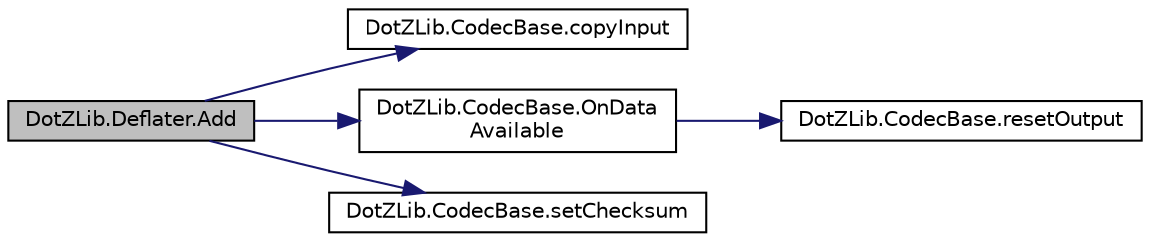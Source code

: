 digraph "DotZLib.Deflater.Add"
{
  edge [fontname="Helvetica",fontsize="10",labelfontname="Helvetica",labelfontsize="10"];
  node [fontname="Helvetica",fontsize="10",shape=record];
  rankdir="LR";
  Node1 [label="DotZLib.Deflater.Add",height=0.2,width=0.4,color="black", fillcolor="grey75", style="filled", fontcolor="black"];
  Node1 -> Node2 [color="midnightblue",fontsize="10",style="solid",fontname="Helvetica"];
  Node2 [label="DotZLib.CodecBase.copyInput",height=0.2,width=0.4,color="black", fillcolor="white", style="filled",URL="$class_dot_z_lib_1_1_codec_base.html#a8c827f091195356490e7f8b69e0546a7",tooltip="Copies a number of bytes to the internal codec buffer - ready for proccesing "];
  Node1 -> Node3 [color="midnightblue",fontsize="10",style="solid",fontname="Helvetica"];
  Node3 [label="DotZLib.CodecBase.OnData\lAvailable",height=0.2,width=0.4,color="black", fillcolor="white", style="filled",URL="$class_dot_z_lib_1_1_codec_base.html#a5c697195bc017ae951858e7c8948f9ae",tooltip="Fires the DataAvailable event "];
  Node3 -> Node4 [color="midnightblue",fontsize="10",style="solid",fontname="Helvetica"];
  Node4 [label="DotZLib.CodecBase.resetOutput",height=0.2,width=0.4,color="black", fillcolor="white", style="filled",URL="$class_dot_z_lib_1_1_codec_base.html#a801b625073b21aeaab52ebf9e96dd9c9",tooltip="Resets the internal output buffers to a known state - ready for processing "];
  Node1 -> Node5 [color="midnightblue",fontsize="10",style="solid",fontname="Helvetica"];
  Node5 [label="DotZLib.CodecBase.setChecksum",height=0.2,width=0.4,color="black", fillcolor="white", style="filled",URL="$class_dot_z_lib_1_1_codec_base.html#a5dfa2dddf3ac857652af7fd8e3d2034d",tooltip="Updates the running checksum property "];
}
